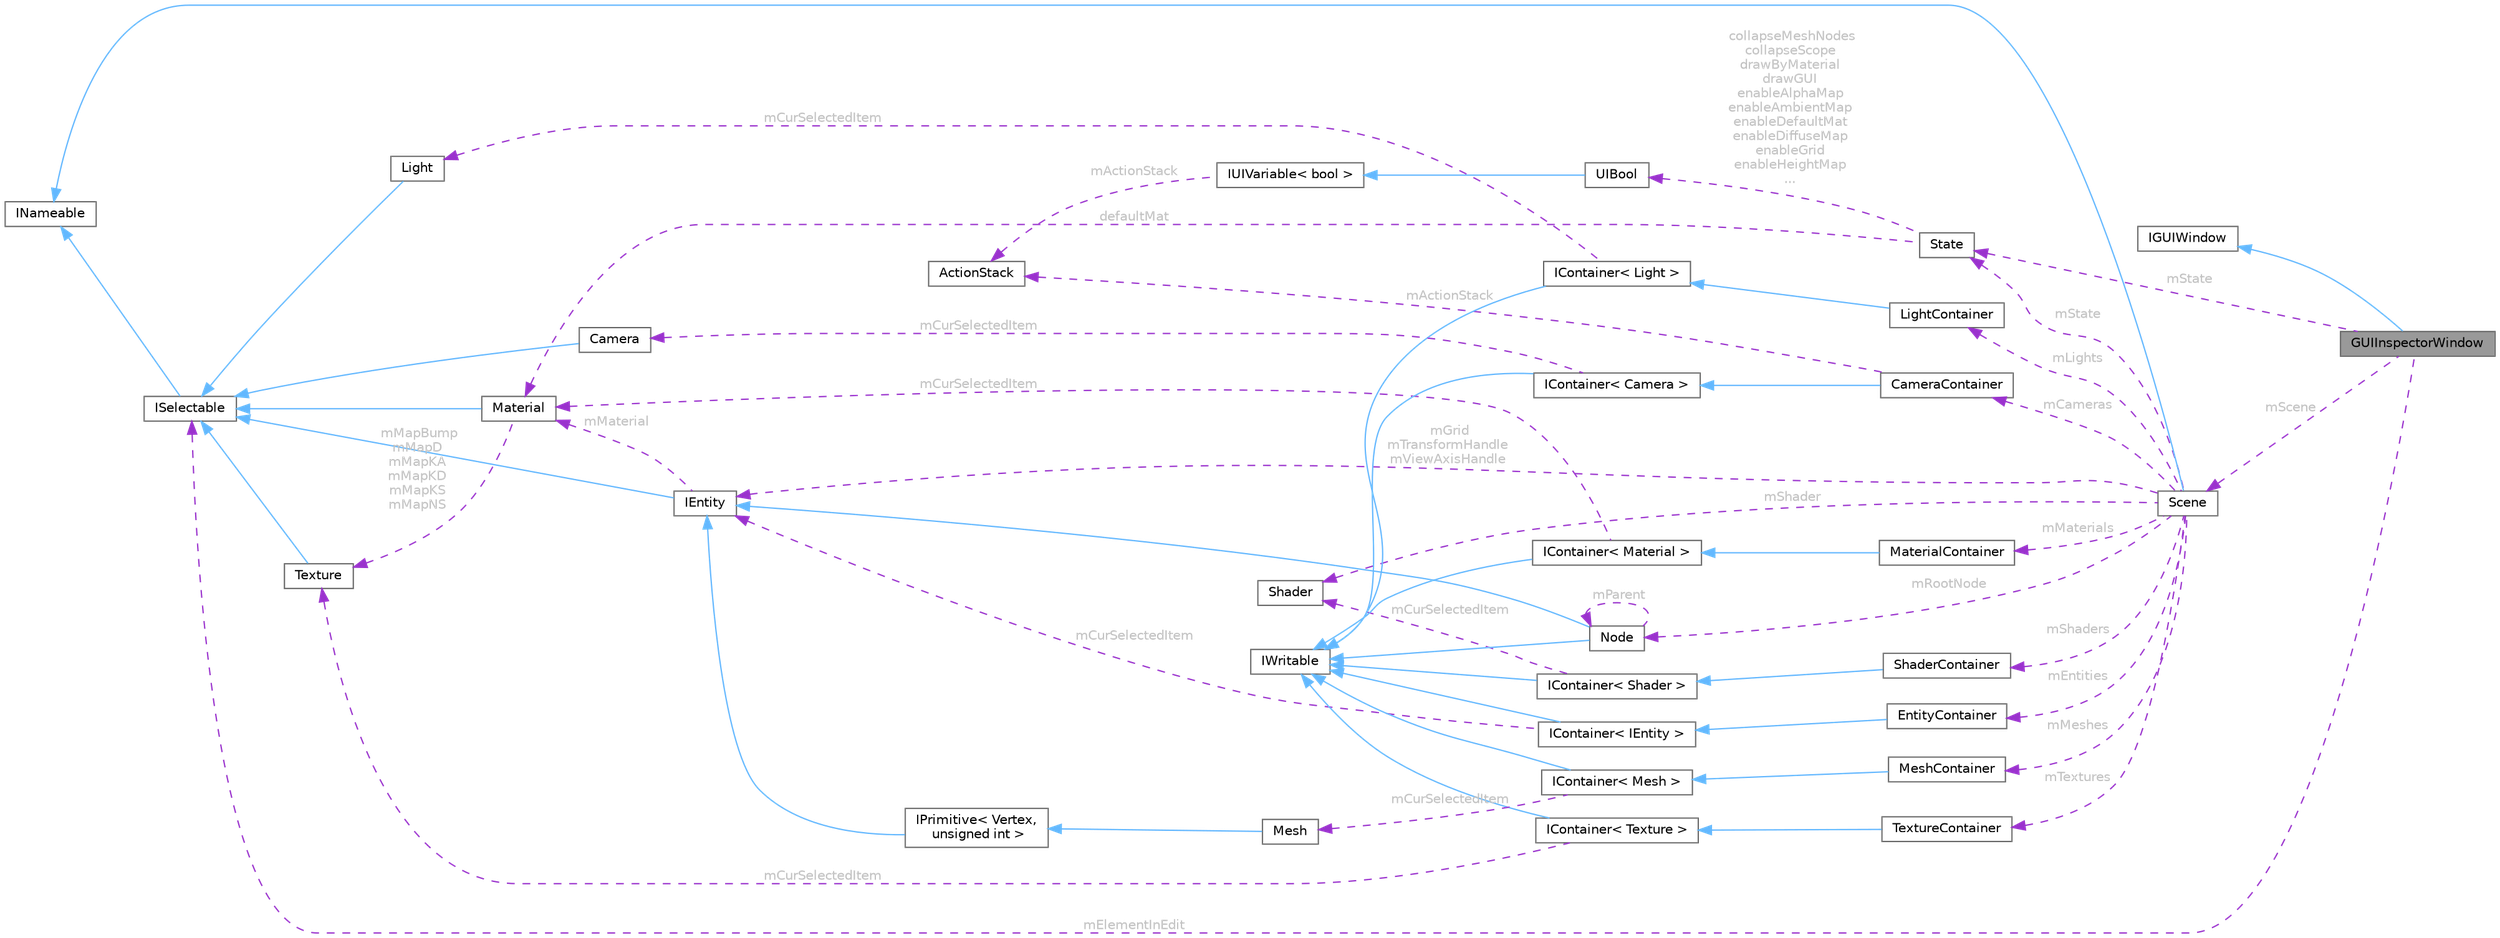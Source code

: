 digraph "GUIInspectorWindow"
{
 // LATEX_PDF_SIZE
  bgcolor="transparent";
  edge [fontname=Helvetica,fontsize=10,labelfontname=Helvetica,labelfontsize=10];
  node [fontname=Helvetica,fontsize=10,shape=box,height=0.2,width=0.4];
  rankdir="LR";
  Node1 [id="Node000001",label="GUIInspectorWindow",height=0.2,width=0.4,color="gray40", fillcolor="grey60", style="filled", fontcolor="black",tooltip=" "];
  Node2 -> Node1 [id="edge1_Node000001_Node000002",dir="back",color="steelblue1",style="solid",tooltip=" "];
  Node2 [id="Node000002",label="IGUIWindow",height=0.2,width=0.4,color="gray40", fillcolor="white", style="filled",URL="$class_i_g_u_i_window.html",tooltip=" "];
  Node3 -> Node1 [id="edge2_Node000001_Node000003",dir="back",color="darkorchid3",style="dashed",tooltip=" ",label=" mState",fontcolor="grey" ];
  Node3 [id="Node000003",label="State",height=0.2,width=0.4,color="gray40", fillcolor="white", style="filled",URL="$class_state.html",tooltip=" "];
  Node4 -> Node3 [id="edge3_Node000003_Node000004",dir="back",color="darkorchid3",style="dashed",tooltip=" ",label=" collapseMeshNodes\ncollapseScope\ndrawByMaterial\ndrawGUI\nenableAlphaMap\nenableAmbientMap\nenableDefaultMat\nenableDiffuseMap\nenableGrid\nenableHeightMap\n...",fontcolor="grey" ];
  Node4 [id="Node000004",label="UIBool",height=0.2,width=0.4,color="gray40", fillcolor="white", style="filled",URL="$class_u_i_bool.html",tooltip="A boolean that can be directly displayed and edited in the UI."];
  Node5 -> Node4 [id="edge4_Node000004_Node000005",dir="back",color="steelblue1",style="solid",tooltip=" "];
  Node5 [id="Node000005",label="IUIVariable\< bool \>",height=0.2,width=0.4,color="gray40", fillcolor="white", style="filled",URL="$class_i_u_i_variable.html",tooltip=" "];
  Node6 -> Node5 [id="edge5_Node000005_Node000006",dir="back",color="darkorchid3",style="dashed",tooltip=" ",label=" mActionStack",fontcolor="grey" ];
  Node6 [id="Node000006",label="ActionStack",height=0.2,width=0.4,color="gray40", fillcolor="white", style="filled",URL="$class_action_stack.html",tooltip="Class that keeps track of all commands that have been run. Allows functionality for undo/redo."];
  Node7 -> Node3 [id="edge6_Node000003_Node000007",dir="back",color="darkorchid3",style="dashed",tooltip=" ",label=" defaultMat",fontcolor="grey" ];
  Node7 [id="Node000007",label="Material",height=0.2,width=0.4,color="gray40", fillcolor="white", style="filled",URL="$class_material.html",tooltip="Class that stores all texture and render information for a material."];
  Node8 -> Node7 [id="edge7_Node000007_Node000008",dir="back",color="steelblue1",style="solid",tooltip=" "];
  Node8 [id="Node000008",label="ISelectable",height=0.2,width=0.4,color="gray40", fillcolor="white", style="filled",URL="$class_i_selectable.html",tooltip="Interface for all items that can be selected to be viewed in the inspector."];
  Node9 -> Node8 [id="edge8_Node000008_Node000009",dir="back",color="steelblue1",style="solid",tooltip=" "];
  Node9 [id="Node000009",label="INameable",height=0.2,width=0.4,color="gray40", fillcolor="white", style="filled",URL="$class_i_nameable.html",tooltip="An object that keeps track of its name and scope."];
  Node10 -> Node7 [id="edge9_Node000007_Node000010",dir="back",color="darkorchid3",style="dashed",tooltip=" ",label=" mMapBump\nmMapD\nmMapKA\nmMapKD\nmMapKS\nmMapNS",fontcolor="grey" ];
  Node10 [id="Node000010",label="Texture",height=0.2,width=0.4,color="gray40", fillcolor="white", style="filled",URL="$struct_texture.html",tooltip="A structure that stores a texture file that has been read into the OpenGL context."];
  Node8 -> Node10 [id="edge10_Node000010_Node000008",dir="back",color="steelblue1",style="solid",tooltip=" "];
  Node11 -> Node1 [id="edge11_Node000001_Node000011",dir="back",color="darkorchid3",style="dashed",tooltip=" ",label=" mScene",fontcolor="grey" ];
  Node11 [id="Node000011",label="Scene",height=0.2,width=0.4,color="gray40", fillcolor="white", style="filled",URL="$class_scene.html",tooltip=" "];
  Node9 -> Node11 [id="edge12_Node000011_Node000009",dir="back",color="steelblue1",style="solid",tooltip=" "];
  Node12 -> Node11 [id="edge13_Node000011_Node000012",dir="back",color="darkorchid3",style="dashed",tooltip=" ",label=" mGrid\nmTransformHandle\nmViewAxisHandle",fontcolor="grey" ];
  Node12 [id="Node000012",label="IEntity",height=0.2,width=0.4,color="gray40", fillcolor="white", style="filled",URL="$class_i_entity.html",tooltip=" "];
  Node8 -> Node12 [id="edge14_Node000012_Node000008",dir="back",color="steelblue1",style="solid",tooltip=" "];
  Node7 -> Node12 [id="edge15_Node000012_Node000007",dir="back",color="darkorchid3",style="dashed",tooltip=" ",label=" mMaterial",fontcolor="grey" ];
  Node13 -> Node11 [id="edge16_Node000011_Node000013",dir="back",color="darkorchid3",style="dashed",tooltip=" ",label=" mShader",fontcolor="grey" ];
  Node13 [id="Node000013",label="Shader",height=0.2,width=0.4,color="gray40", fillcolor="white", style="filled",URL="$class_shader.html",tooltip=" "];
  Node14 -> Node11 [id="edge17_Node000011_Node000014",dir="back",color="darkorchid3",style="dashed",tooltip=" ",label=" mRootNode",fontcolor="grey" ];
  Node14 [id="Node000014",label="Node",height=0.2,width=0.4,color="gray40", fillcolor="white", style="filled",URL="$class_node.html",tooltip="Node used to group together other nodes and meshes in a scene."];
  Node12 -> Node14 [id="edge18_Node000014_Node000012",dir="back",color="steelblue1",style="solid",tooltip=" "];
  Node15 -> Node14 [id="edge19_Node000014_Node000015",dir="back",color="steelblue1",style="solid",tooltip=" "];
  Node15 [id="Node000015",label="IWritable",height=0.2,width=0.4,color="gray40", fillcolor="white", style="filled",URL="$class_i_writable.html",tooltip=" "];
  Node14 -> Node14 [id="edge20_Node000014_Node000014",dir="back",color="darkorchid3",style="dashed",tooltip=" ",label=" mParent",fontcolor="grey" ];
  Node3 -> Node11 [id="edge21_Node000011_Node000003",dir="back",color="darkorchid3",style="dashed",tooltip=" ",label=" mState",fontcolor="grey" ];
  Node16 -> Node11 [id="edge22_Node000011_Node000016",dir="back",color="darkorchid3",style="dashed",tooltip=" ",label=" mTextures",fontcolor="grey" ];
  Node16 [id="Node000016",label="TextureContainer",height=0.2,width=0.4,color="gray40", fillcolor="white", style="filled",URL="$class_texture_container.html",tooltip=" "];
  Node17 -> Node16 [id="edge23_Node000016_Node000017",dir="back",color="steelblue1",style="solid",tooltip=" "];
  Node17 [id="Node000017",label="IContainer\< Texture \>",height=0.2,width=0.4,color="gray40", fillcolor="white", style="filled",URL="$class_i_container.html",tooltip=" "];
  Node15 -> Node17 [id="edge24_Node000017_Node000015",dir="back",color="steelblue1",style="solid",tooltip=" "];
  Node10 -> Node17 [id="edge25_Node000017_Node000010",dir="back",color="darkorchid3",style="dashed",tooltip=" ",label=" mCurSelectedItem",fontcolor="grey" ];
  Node18 -> Node11 [id="edge26_Node000011_Node000018",dir="back",color="darkorchid3",style="dashed",tooltip=" ",label=" mMaterials",fontcolor="grey" ];
  Node18 [id="Node000018",label="MaterialContainer",height=0.2,width=0.4,color="gray40", fillcolor="white", style="filled",URL="$class_material_container.html",tooltip=" "];
  Node19 -> Node18 [id="edge27_Node000018_Node000019",dir="back",color="steelblue1",style="solid",tooltip=" "];
  Node19 [id="Node000019",label="IContainer\< Material \>",height=0.2,width=0.4,color="gray40", fillcolor="white", style="filled",URL="$class_i_container.html",tooltip=" "];
  Node15 -> Node19 [id="edge28_Node000019_Node000015",dir="back",color="steelblue1",style="solid",tooltip=" "];
  Node7 -> Node19 [id="edge29_Node000019_Node000007",dir="back",color="darkorchid3",style="dashed",tooltip=" ",label=" mCurSelectedItem",fontcolor="grey" ];
  Node20 -> Node11 [id="edge30_Node000011_Node000020",dir="back",color="darkorchid3",style="dashed",tooltip=" ",label=" mLights",fontcolor="grey" ];
  Node20 [id="Node000020",label="LightContainer",height=0.2,width=0.4,color="gray40", fillcolor="white", style="filled",URL="$class_light_container.html",tooltip=" "];
  Node21 -> Node20 [id="edge31_Node000020_Node000021",dir="back",color="steelblue1",style="solid",tooltip=" "];
  Node21 [id="Node000021",label="IContainer\< Light \>",height=0.2,width=0.4,color="gray40", fillcolor="white", style="filled",URL="$class_i_container.html",tooltip=" "];
  Node15 -> Node21 [id="edge32_Node000021_Node000015",dir="back",color="steelblue1",style="solid",tooltip=" "];
  Node22 -> Node21 [id="edge33_Node000021_Node000022",dir="back",color="darkorchid3",style="dashed",tooltip=" ",label=" mCurSelectedItem",fontcolor="grey" ];
  Node22 [id="Node000022",label="Light",height=0.2,width=0.4,color="gray40", fillcolor="white", style="filled",URL="$class_light.html",tooltip=" "];
  Node8 -> Node22 [id="edge34_Node000022_Node000008",dir="back",color="steelblue1",style="solid",tooltip=" "];
  Node23 -> Node11 [id="edge35_Node000011_Node000023",dir="back",color="darkorchid3",style="dashed",tooltip=" ",label=" mCameras",fontcolor="grey" ];
  Node23 [id="Node000023",label="CameraContainer",height=0.2,width=0.4,color="gray40", fillcolor="white", style="filled",URL="$class_camera_container.html",tooltip=" "];
  Node24 -> Node23 [id="edge36_Node000023_Node000024",dir="back",color="steelblue1",style="solid",tooltip=" "];
  Node24 [id="Node000024",label="IContainer\< Camera \>",height=0.2,width=0.4,color="gray40", fillcolor="white", style="filled",URL="$class_i_container.html",tooltip=" "];
  Node15 -> Node24 [id="edge37_Node000024_Node000015",dir="back",color="steelblue1",style="solid",tooltip=" "];
  Node25 -> Node24 [id="edge38_Node000024_Node000025",dir="back",color="darkorchid3",style="dashed",tooltip=" ",label=" mCurSelectedItem",fontcolor="grey" ];
  Node25 [id="Node000025",label="Camera",height=0.2,width=0.4,color="gray40", fillcolor="white", style="filled",URL="$class_camera.html",tooltip=" "];
  Node8 -> Node25 [id="edge39_Node000025_Node000008",dir="back",color="steelblue1",style="solid",tooltip=" "];
  Node6 -> Node23 [id="edge40_Node000023_Node000006",dir="back",color="darkorchid3",style="dashed",tooltip=" ",label=" mActionStack",fontcolor="grey" ];
  Node26 -> Node11 [id="edge41_Node000011_Node000026",dir="back",color="darkorchid3",style="dashed",tooltip=" ",label=" mShaders",fontcolor="grey" ];
  Node26 [id="Node000026",label="ShaderContainer",height=0.2,width=0.4,color="gray40", fillcolor="white", style="filled",URL="$class_shader_container.html",tooltip=" "];
  Node27 -> Node26 [id="edge42_Node000026_Node000027",dir="back",color="steelblue1",style="solid",tooltip=" "];
  Node27 [id="Node000027",label="IContainer\< Shader \>",height=0.2,width=0.4,color="gray40", fillcolor="white", style="filled",URL="$class_i_container.html",tooltip=" "];
  Node15 -> Node27 [id="edge43_Node000027_Node000015",dir="back",color="steelblue1",style="solid",tooltip=" "];
  Node13 -> Node27 [id="edge44_Node000027_Node000013",dir="back",color="darkorchid3",style="dashed",tooltip=" ",label=" mCurSelectedItem",fontcolor="grey" ];
  Node28 -> Node11 [id="edge45_Node000011_Node000028",dir="back",color="darkorchid3",style="dashed",tooltip=" ",label=" mMeshes",fontcolor="grey" ];
  Node28 [id="Node000028",label="MeshContainer",height=0.2,width=0.4,color="gray40", fillcolor="white", style="filled",URL="$class_mesh_container.html",tooltip=" "];
  Node29 -> Node28 [id="edge46_Node000028_Node000029",dir="back",color="steelblue1",style="solid",tooltip=" "];
  Node29 [id="Node000029",label="IContainer\< Mesh \>",height=0.2,width=0.4,color="gray40", fillcolor="white", style="filled",URL="$class_i_container.html",tooltip=" "];
  Node15 -> Node29 [id="edge47_Node000029_Node000015",dir="back",color="steelblue1",style="solid",tooltip=" "];
  Node30 -> Node29 [id="edge48_Node000029_Node000030",dir="back",color="darkorchid3",style="dashed",tooltip=" ",label=" mCurSelectedItem",fontcolor="grey" ];
  Node30 [id="Node000030",label="Mesh",height=0.2,width=0.4,color="gray40", fillcolor="white", style="filled",URL="$class_mesh.html",tooltip=" "];
  Node31 -> Node30 [id="edge49_Node000030_Node000031",dir="back",color="steelblue1",style="solid",tooltip=" "];
  Node31 [id="Node000031",label="IPrimitive\< Vertex,\l unsigned int \>",height=0.2,width=0.4,color="gray40", fillcolor="white", style="filled",URL="$class_i_primitive.html",tooltip=" "];
  Node12 -> Node31 [id="edge50_Node000031_Node000012",dir="back",color="steelblue1",style="solid",tooltip=" "];
  Node32 -> Node11 [id="edge51_Node000011_Node000032",dir="back",color="darkorchid3",style="dashed",tooltip=" ",label=" mEntities",fontcolor="grey" ];
  Node32 [id="Node000032",label="EntityContainer",height=0.2,width=0.4,color="gray40", fillcolor="white", style="filled",URL="$class_entity_container.html",tooltip=" "];
  Node33 -> Node32 [id="edge52_Node000032_Node000033",dir="back",color="steelblue1",style="solid",tooltip=" "];
  Node33 [id="Node000033",label="IContainer\< IEntity \>",height=0.2,width=0.4,color="gray40", fillcolor="white", style="filled",URL="$class_i_container.html",tooltip=" "];
  Node15 -> Node33 [id="edge53_Node000033_Node000015",dir="back",color="steelblue1",style="solid",tooltip=" "];
  Node12 -> Node33 [id="edge54_Node000033_Node000012",dir="back",color="darkorchid3",style="dashed",tooltip=" ",label=" mCurSelectedItem",fontcolor="grey" ];
  Node8 -> Node1 [id="edge55_Node000001_Node000008",dir="back",color="darkorchid3",style="dashed",tooltip=" ",label=" mElementInEdit",fontcolor="grey" ];
}
